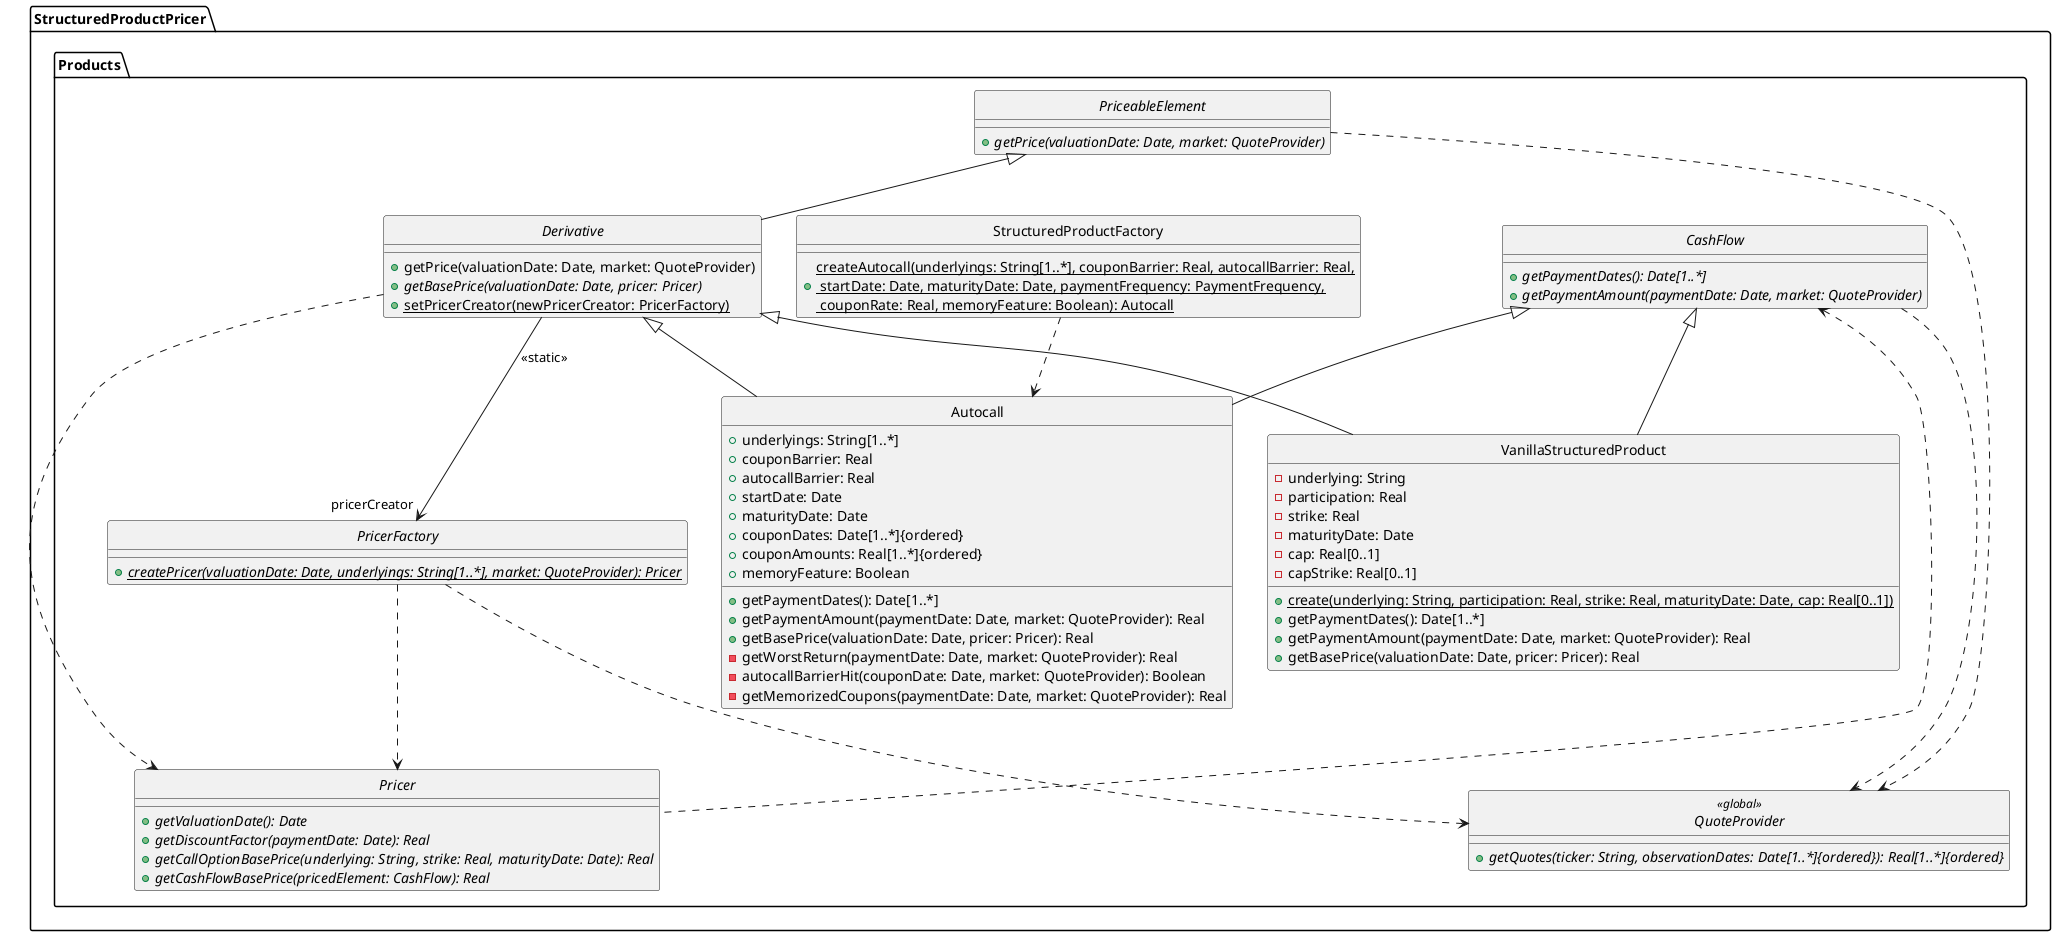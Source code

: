 @startuml
hide circles


!startsub PriceableElement
package StructuredProductPricer
{
    package Products
    {
        abstract class PriceableElement
        {
            {abstract} +getPrice(valuationDate: Date, market: QuoteProvider)
        }
    }
}
!endsub


!startsub Derivative
package StructuredProductPricer
{
    package Products
    {
        abstract class Derivative
        {
            +getPrice(valuationDate: Date, market: QuoteProvider)
            {abstract} +getBasePrice(valuationDate: Date, pricer: Pricer)
            {static} +setPricerCreator(newPricerCreator: PricerFactory)
        }
    }
}
!endsub


!startsub CashFlow
package StructuredProductPricer
{
    package Products
    {
        abstract class CashFlow
        {
            {abstract} +getPaymentDates(): Date[1..*]
            {abstract} +getPaymentAmount(paymentDate: Date, market: QuoteProvider)
        }
    }
}
!endsub


!startsub VanillaStructuredProduct
package StructuredProductPricer
{
    package Products
    {
        class VanillaStructuredProduct
        {
            -underlying: String
            -participation: Real
            -strike: Real
            -maturityDate: Date
            -cap: Real[0..1]
            -capStrike: Real[0..1]
            {static} +create(underlying: String, participation: Real, strike: Real, maturityDate: Date, cap: Real[0..1])
            +getPaymentDates(): Date[1..*]
            +getPaymentAmount(paymentDate: Date, market: QuoteProvider): Real
            +getBasePrice(valuationDate: Date, pricer: Pricer): Real
        }
    }
}
!endsub


!startsub StructuredProductFactory
package StructuredProductPricer
{
    package Products
    {
        class StructuredProductFactory
        {
            {static} +createAutocall(underlyings: String[1..*], couponBarrier: Real, autocallBarrier: Real,\n startDate: Date, maturityDate: Date, paymentFrequency: PaymentFrequency,\n couponRate: Real, memoryFeature: Boolean): Autocall
        }
    }
}
!endsub


!startsub Autocall
package StructuredProductPricer
{
    package Products
    {
        class Autocall
        {
            +underlyings: String[1..*]
            +couponBarrier: Real
            +autocallBarrier: Real
            +startDate: Date
            +maturityDate: Date
            +couponDates: Date[1..*]{ordered}
            +couponAmounts: Real[1..*]{ordered}
            +memoryFeature: Boolean
            +getPaymentDates(): Date[1..*]
            +getPaymentAmount(paymentDate: Date, market: QuoteProvider): Real
            +getBasePrice(valuationDate: Date, pricer: Pricer): Real
            -getWorstReturn(paymentDate: Date, market: QuoteProvider): Real
            -autocallBarrierHit(couponDate: Date, market: QuoteProvider): Boolean
            -getMemorizedCoupons(paymentDate: Date, market: QuoteProvider): Real
        }
    }
}
!endsub


!startsub Pricer
package StructuredProductPricer
{
    package Products
    {
        abstract class Pricer
        {
            {abstract} +getValuationDate(): Date
            {abstract} +getDiscountFactor(paymentDate: Date): Real
            {abstract} +getCallOptionBasePrice(underlying: String, strike: Real, maturityDate: Date): Real
            {abstract} +getCashFlowBasePrice(pricedElement: CashFlow): Real
        }
    }
}
!endsub


!startsub QuoteProvider
package StructuredProductPricer
{
    package Products
    {
        abstract class QuoteProvider <<global>>
        {
            {abstract} +getQuotes(ticker: String, observationDates: Date[1..*]{ordered}): Real[1..*]{ordered}
        }
    }
}
!endsub


!startsub PricerFactory
package StructuredProductPricer
{
    package Products
    {
        abstract class PricerFactory
        {
            {static} {abstract} +createPricer(valuationDate: Date, underlyings: String[1..*], market: QuoteProvider): Pricer
        }
    }
}
!endsub


PriceableElement ..> QuoteProvider
Derivative --> "pricerCreator" PricerFactory: <<static>>
Derivative -up-|> PriceableElement
Derivative ..> Pricer
CashFlow ..> QuoteProvider
Pricer -up..> CashFlow
VanillaStructuredProduct -up-|> CashFlow
VanillaStructuredProduct -up-|> Derivative
Autocall -up-|> CashFlow
Autocall -up-|> Derivative
PricerFactory ..> Pricer
PricerFactory ..> QuoteProvider
StructuredProductFactory ..> Autocall


@enduml
